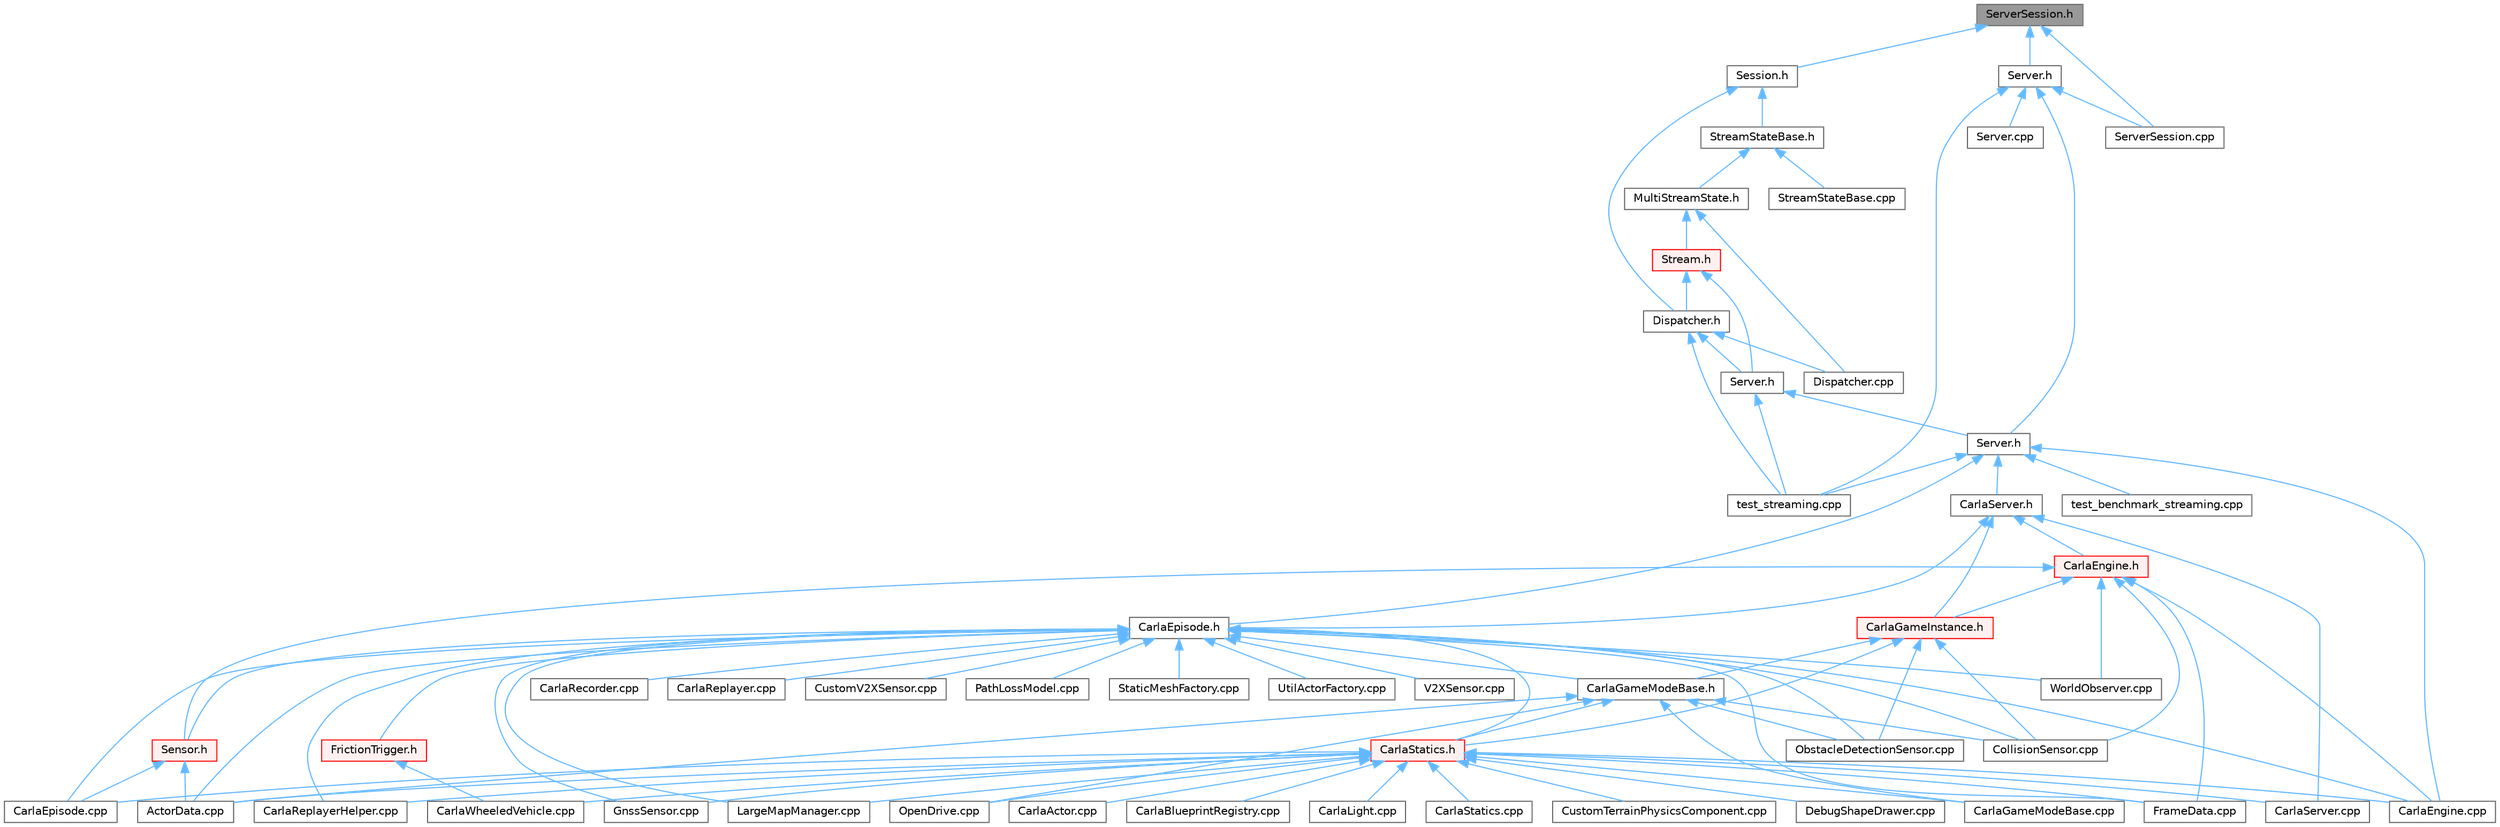 digraph "ServerSession.h"
{
 // INTERACTIVE_SVG=YES
 // LATEX_PDF_SIZE
  bgcolor="transparent";
  edge [fontname=Helvetica,fontsize=10,labelfontname=Helvetica,labelfontsize=10];
  node [fontname=Helvetica,fontsize=10,shape=box,height=0.2,width=0.4];
  Node1 [id="Node000001",label="ServerSession.h",height=0.2,width=0.4,color="gray40", fillcolor="grey60", style="filled", fontcolor="black",tooltip=" "];
  Node1 -> Node2 [id="edge1_Node000001_Node000002",dir="back",color="steelblue1",style="solid",tooltip=" "];
  Node2 [id="Node000002",label="Server.h",height=0.2,width=0.4,color="grey40", fillcolor="white", style="filled",URL="$d4/d57/streaming_2detail_2tcp_2Server_8h.html",tooltip=" "];
  Node2 -> Node3 [id="edge2_Node000002_Node000003",dir="back",color="steelblue1",style="solid",tooltip=" "];
  Node3 [id="Node000003",label="Server.cpp",height=0.2,width=0.4,color="grey40", fillcolor="white", style="filled",URL="$db/dd9/Server_8cpp.html",tooltip=" "];
  Node2 -> Node4 [id="edge3_Node000002_Node000004",dir="back",color="steelblue1",style="solid",tooltip=" "];
  Node4 [id="Node000004",label="Server.h",height=0.2,width=0.4,color="grey40", fillcolor="white", style="filled",URL="$d8/df6/streaming_2Server_8h.html",tooltip=" "];
  Node4 -> Node5 [id="edge4_Node000004_Node000005",dir="back",color="steelblue1",style="solid",tooltip=" "];
  Node5 [id="Node000005",label="CarlaEngine.cpp",height=0.2,width=0.4,color="grey40", fillcolor="white", style="filled",URL="$d6/da1/CarlaEngine_8cpp.html",tooltip=" "];
  Node4 -> Node6 [id="edge5_Node000004_Node000006",dir="back",color="steelblue1",style="solid",tooltip=" "];
  Node6 [id="Node000006",label="CarlaEpisode.h",height=0.2,width=0.4,color="grey40", fillcolor="white", style="filled",URL="$de/db8/CarlaEpisode_8h.html",tooltip=" "];
  Node6 -> Node7 [id="edge6_Node000006_Node000007",dir="back",color="steelblue1",style="solid",tooltip=" "];
  Node7 [id="Node000007",label="ActorData.cpp",height=0.2,width=0.4,color="grey40", fillcolor="white", style="filled",URL="$da/d7f/ActorData_8cpp.html",tooltip=" "];
  Node6 -> Node5 [id="edge7_Node000006_Node000005",dir="back",color="steelblue1",style="solid",tooltip=" "];
  Node6 -> Node8 [id="edge8_Node000006_Node000008",dir="back",color="steelblue1",style="solid",tooltip=" "];
  Node8 [id="Node000008",label="CarlaEpisode.cpp",height=0.2,width=0.4,color="grey40", fillcolor="white", style="filled",URL="$d6/dd9/CarlaEpisode_8cpp.html",tooltip=" "];
  Node6 -> Node9 [id="edge9_Node000006_Node000009",dir="back",color="steelblue1",style="solid",tooltip=" "];
  Node9 [id="Node000009",label="CarlaGameModeBase.h",height=0.2,width=0.4,color="grey40", fillcolor="white", style="filled",URL="$d3/d49/CarlaGameModeBase_8h.html",tooltip=" "];
  Node9 -> Node7 [id="edge10_Node000009_Node000007",dir="back",color="steelblue1",style="solid",tooltip=" "];
  Node9 -> Node10 [id="edge11_Node000009_Node000010",dir="back",color="steelblue1",style="solid",tooltip=" "];
  Node10 [id="Node000010",label="CarlaGameModeBase.cpp",height=0.2,width=0.4,color="grey40", fillcolor="white", style="filled",URL="$d0/d2e/CarlaGameModeBase_8cpp.html",tooltip=" "];
  Node9 -> Node11 [id="edge12_Node000009_Node000011",dir="back",color="steelblue1",style="solid",tooltip=" "];
  Node11 [id="Node000011",label="CarlaStatics.h",height=0.2,width=0.4,color="red", fillcolor="#FFF0F0", style="filled",URL="$d9/dc8/CarlaStatics_8h.html",tooltip=" "];
  Node11 -> Node7 [id="edge13_Node000011_Node000007",dir="back",color="steelblue1",style="solid",tooltip=" "];
  Node11 -> Node12 [id="edge14_Node000011_Node000012",dir="back",color="steelblue1",style="solid",tooltip=" "];
  Node12 [id="Node000012",label="CarlaActor.cpp",height=0.2,width=0.4,color="grey40", fillcolor="white", style="filled",URL="$d3/d43/CarlaActor_8cpp.html",tooltip=" "];
  Node11 -> Node13 [id="edge15_Node000011_Node000013",dir="back",color="steelblue1",style="solid",tooltip=" "];
  Node13 [id="Node000013",label="CarlaBlueprintRegistry.cpp",height=0.2,width=0.4,color="grey40", fillcolor="white", style="filled",URL="$d0/d3b/CarlaBlueprintRegistry_8cpp.html",tooltip=" "];
  Node11 -> Node5 [id="edge16_Node000011_Node000005",dir="back",color="steelblue1",style="solid",tooltip=" "];
  Node11 -> Node8 [id="edge17_Node000011_Node000008",dir="back",color="steelblue1",style="solid",tooltip=" "];
  Node11 -> Node10 [id="edge18_Node000011_Node000010",dir="back",color="steelblue1",style="solid",tooltip=" "];
  Node11 -> Node14 [id="edge19_Node000011_Node000014",dir="back",color="steelblue1",style="solid",tooltip=" "];
  Node14 [id="Node000014",label="CarlaLight.cpp",height=0.2,width=0.4,color="grey40", fillcolor="white", style="filled",URL="$d9/d95/CarlaLight_8cpp.html",tooltip=" "];
  Node11 -> Node15 [id="edge20_Node000011_Node000015",dir="back",color="steelblue1",style="solid",tooltip=" "];
  Node15 [id="Node000015",label="CarlaReplayerHelper.cpp",height=0.2,width=0.4,color="grey40", fillcolor="white", style="filled",URL="$d2/d32/CarlaReplayerHelper_8cpp.html",tooltip=" "];
  Node11 -> Node16 [id="edge21_Node000011_Node000016",dir="back",color="steelblue1",style="solid",tooltip=" "];
  Node16 [id="Node000016",label="CarlaServer.cpp",height=0.2,width=0.4,color="grey40", fillcolor="white", style="filled",URL="$db/d6c/CarlaServer_8cpp.html",tooltip=" "];
  Node11 -> Node17 [id="edge22_Node000011_Node000017",dir="back",color="steelblue1",style="solid",tooltip=" "];
  Node17 [id="Node000017",label="CarlaStatics.cpp",height=0.2,width=0.4,color="grey40", fillcolor="white", style="filled",URL="$d5/d6e/CarlaStatics_8cpp.html",tooltip=" "];
  Node11 -> Node18 [id="edge23_Node000011_Node000018",dir="back",color="steelblue1",style="solid",tooltip=" "];
  Node18 [id="Node000018",label="CarlaWheeledVehicle.cpp",height=0.2,width=0.4,color="grey40", fillcolor="white", style="filled",URL="$dc/d65/CarlaWheeledVehicle_8cpp.html",tooltip=" "];
  Node11 -> Node19 [id="edge24_Node000011_Node000019",dir="back",color="steelblue1",style="solid",tooltip=" "];
  Node19 [id="Node000019",label="CustomTerrainPhysicsComponent.cpp",height=0.2,width=0.4,color="grey40", fillcolor="white", style="filled",URL="$d1/d59/CustomTerrainPhysicsComponent_8cpp.html",tooltip=" "];
  Node11 -> Node20 [id="edge25_Node000011_Node000020",dir="back",color="steelblue1",style="solid",tooltip=" "];
  Node20 [id="Node000020",label="DebugShapeDrawer.cpp",height=0.2,width=0.4,color="grey40", fillcolor="white", style="filled",URL="$d3/d7b/DebugShapeDrawer_8cpp.html",tooltip=" "];
  Node11 -> Node21 [id="edge26_Node000011_Node000021",dir="back",color="steelblue1",style="solid",tooltip=" "];
  Node21 [id="Node000021",label="FrameData.cpp",height=0.2,width=0.4,color="grey40", fillcolor="white", style="filled",URL="$df/d8a/FrameData_8cpp.html",tooltip=" "];
  Node11 -> Node22 [id="edge27_Node000011_Node000022",dir="back",color="steelblue1",style="solid",tooltip=" "];
  Node22 [id="Node000022",label="GnssSensor.cpp",height=0.2,width=0.4,color="grey40", fillcolor="white", style="filled",URL="$d7/d22/GnssSensor_8cpp.html",tooltip=" "];
  Node11 -> Node23 [id="edge28_Node000011_Node000023",dir="back",color="steelblue1",style="solid",tooltip=" "];
  Node23 [id="Node000023",label="LargeMapManager.cpp",height=0.2,width=0.4,color="grey40", fillcolor="white", style="filled",URL="$df/d6c/LargeMapManager_8cpp.html",tooltip=" "];
  Node11 -> Node24 [id="edge29_Node000011_Node000024",dir="back",color="steelblue1",style="solid",tooltip=" "];
  Node24 [id="Node000024",label="OpenDrive.cpp",height=0.2,width=0.4,color="grey40", fillcolor="white", style="filled",URL="$d9/d30/Unreal_2CarlaUE4_2Plugins_2Carla_2Source_2Carla_2OpenDrive_2OpenDrive_8cpp.html",tooltip=" "];
  Node9 -> Node39 [id="edge30_Node000009_Node000039",dir="back",color="steelblue1",style="solid",tooltip=" "];
  Node39 [id="Node000039",label="CollisionSensor.cpp",height=0.2,width=0.4,color="grey40", fillcolor="white", style="filled",URL="$da/df0/CollisionSensor_8cpp.html",tooltip=" "];
  Node9 -> Node40 [id="edge31_Node000009_Node000040",dir="back",color="steelblue1",style="solid",tooltip=" "];
  Node40 [id="Node000040",label="ObstacleDetectionSensor.cpp",height=0.2,width=0.4,color="grey40", fillcolor="white", style="filled",URL="$d2/d70/ObstacleDetectionSensor_8cpp.html",tooltip=" "];
  Node9 -> Node24 [id="edge32_Node000009_Node000024",dir="back",color="steelblue1",style="solid",tooltip=" "];
  Node6 -> Node41 [id="edge33_Node000006_Node000041",dir="back",color="steelblue1",style="solid",tooltip=" "];
  Node41 [id="Node000041",label="CarlaRecorder.cpp",height=0.2,width=0.4,color="grey40", fillcolor="white", style="filled",URL="$da/d49/CarlaRecorder_8cpp.html",tooltip=" "];
  Node6 -> Node42 [id="edge34_Node000006_Node000042",dir="back",color="steelblue1",style="solid",tooltip=" "];
  Node42 [id="Node000042",label="CarlaReplayer.cpp",height=0.2,width=0.4,color="grey40", fillcolor="white", style="filled",URL="$db/dba/CarlaReplayer_8cpp.html",tooltip=" "];
  Node6 -> Node15 [id="edge35_Node000006_Node000015",dir="back",color="steelblue1",style="solid",tooltip=" "];
  Node6 -> Node11 [id="edge36_Node000006_Node000011",dir="back",color="steelblue1",style="solid",tooltip=" "];
  Node6 -> Node39 [id="edge37_Node000006_Node000039",dir="back",color="steelblue1",style="solid",tooltip=" "];
  Node6 -> Node43 [id="edge38_Node000006_Node000043",dir="back",color="steelblue1",style="solid",tooltip=" "];
  Node43 [id="Node000043",label="CustomV2XSensor.cpp",height=0.2,width=0.4,color="grey40", fillcolor="white", style="filled",URL="$d8/d97/CustomV2XSensor_8cpp.html",tooltip=" "];
  Node6 -> Node21 [id="edge39_Node000006_Node000021",dir="back",color="steelblue1",style="solid",tooltip=" "];
  Node6 -> Node44 [id="edge40_Node000006_Node000044",dir="back",color="steelblue1",style="solid",tooltip=" "];
  Node44 [id="Node000044",label="FrictionTrigger.h",height=0.2,width=0.4,color="red", fillcolor="#FFF0F0", style="filled",URL="$d4/d30/FrictionTrigger_8h.html",tooltip=" "];
  Node44 -> Node18 [id="edge41_Node000044_Node000018",dir="back",color="steelblue1",style="solid",tooltip=" "];
  Node6 -> Node22 [id="edge42_Node000006_Node000022",dir="back",color="steelblue1",style="solid",tooltip=" "];
  Node6 -> Node23 [id="edge43_Node000006_Node000023",dir="back",color="steelblue1",style="solid",tooltip=" "];
  Node6 -> Node40 [id="edge44_Node000006_Node000040",dir="back",color="steelblue1",style="solid",tooltip=" "];
  Node6 -> Node46 [id="edge45_Node000006_Node000046",dir="back",color="steelblue1",style="solid",tooltip=" "];
  Node46 [id="Node000046",label="PathLossModel.cpp",height=0.2,width=0.4,color="grey40", fillcolor="white", style="filled",URL="$d9/dcb/PathLossModel_8cpp.html",tooltip=" "];
  Node6 -> Node47 [id="edge46_Node000006_Node000047",dir="back",color="steelblue1",style="solid",tooltip=" "];
  Node47 [id="Node000047",label="Sensor.h",height=0.2,width=0.4,color="red", fillcolor="#FFF0F0", style="filled",URL="$d7/d7d/Unreal_2CarlaUE4_2Plugins_2Carla_2Source_2Carla_2Sensor_2Sensor_8h.html",tooltip=" "];
  Node47 -> Node7 [id="edge47_Node000047_Node000007",dir="back",color="steelblue1",style="solid",tooltip=" "];
  Node47 -> Node8 [id="edge48_Node000047_Node000008",dir="back",color="steelblue1",style="solid",tooltip=" "];
  Node6 -> Node76 [id="edge49_Node000006_Node000076",dir="back",color="steelblue1",style="solid",tooltip=" "];
  Node76 [id="Node000076",label="StaticMeshFactory.cpp",height=0.2,width=0.4,color="grey40", fillcolor="white", style="filled",URL="$d7/dc4/StaticMeshFactory_8cpp.html",tooltip=" "];
  Node6 -> Node77 [id="edge50_Node000006_Node000077",dir="back",color="steelblue1",style="solid",tooltip=" "];
  Node77 [id="Node000077",label="UtilActorFactory.cpp",height=0.2,width=0.4,color="grey40", fillcolor="white", style="filled",URL="$dc/df0/UtilActorFactory_8cpp.html",tooltip=" "];
  Node6 -> Node51 [id="edge51_Node000006_Node000051",dir="back",color="steelblue1",style="solid",tooltip=" "];
  Node51 [id="Node000051",label="V2XSensor.cpp",height=0.2,width=0.4,color="grey40", fillcolor="white", style="filled",URL="$d2/df9/V2XSensor_8cpp.html",tooltip=" "];
  Node6 -> Node95 [id="edge52_Node000006_Node000095",dir="back",color="steelblue1",style="solid",tooltip=" "];
  Node95 [id="Node000095",label="WorldObserver.cpp",height=0.2,width=0.4,color="grey40", fillcolor="white", style="filled",URL="$d9/de7/WorldObserver_8cpp.html",tooltip=" "];
  Node4 -> Node96 [id="edge53_Node000004_Node000096",dir="back",color="steelblue1",style="solid",tooltip=" "];
  Node96 [id="Node000096",label="CarlaServer.h",height=0.2,width=0.4,color="grey40", fillcolor="white", style="filled",URL="$d0/d35/CarlaServer_8h.html",tooltip=" "];
  Node96 -> Node97 [id="edge54_Node000096_Node000097",dir="back",color="steelblue1",style="solid",tooltip=" "];
  Node97 [id="Node000097",label="CarlaEngine.h",height=0.2,width=0.4,color="red", fillcolor="#FFF0F0", style="filled",URL="$d0/d11/CarlaEngine_8h.html",tooltip=" "];
  Node97 -> Node5 [id="edge55_Node000097_Node000005",dir="back",color="steelblue1",style="solid",tooltip=" "];
  Node97 -> Node100 [id="edge56_Node000097_Node000100",dir="back",color="steelblue1",style="solid",tooltip=" "];
  Node100 [id="Node000100",label="CarlaGameInstance.h",height=0.2,width=0.4,color="red", fillcolor="#FFF0F0", style="filled",URL="$d2/dba/CarlaGameInstance_8h.html",tooltip=" "];
  Node100 -> Node9 [id="edge57_Node000100_Node000009",dir="back",color="steelblue1",style="solid",tooltip=" "];
  Node100 -> Node11 [id="edge58_Node000100_Node000011",dir="back",color="steelblue1",style="solid",tooltip=" "];
  Node100 -> Node39 [id="edge59_Node000100_Node000039",dir="back",color="steelblue1",style="solid",tooltip=" "];
  Node100 -> Node40 [id="edge60_Node000100_Node000040",dir="back",color="steelblue1",style="solid",tooltip=" "];
  Node97 -> Node39 [id="edge61_Node000097_Node000039",dir="back",color="steelblue1",style="solid",tooltip=" "];
  Node97 -> Node21 [id="edge62_Node000097_Node000021",dir="back",color="steelblue1",style="solid",tooltip=" "];
  Node97 -> Node47 [id="edge63_Node000097_Node000047",dir="back",color="steelblue1",style="solid",tooltip=" "];
  Node97 -> Node95 [id="edge64_Node000097_Node000095",dir="back",color="steelblue1",style="solid",tooltip=" "];
  Node96 -> Node6 [id="edge65_Node000096_Node000006",dir="back",color="steelblue1",style="solid",tooltip=" "];
  Node96 -> Node100 [id="edge66_Node000096_Node000100",dir="back",color="steelblue1",style="solid",tooltip=" "];
  Node96 -> Node16 [id="edge67_Node000096_Node000016",dir="back",color="steelblue1",style="solid",tooltip=" "];
  Node4 -> Node107 [id="edge68_Node000004_Node000107",dir="back",color="steelblue1",style="solid",tooltip=" "];
  Node107 [id="Node000107",label="test_benchmark_streaming.cpp",height=0.2,width=0.4,color="grey40", fillcolor="white", style="filled",URL="$db/dc1/test__benchmark__streaming_8cpp.html",tooltip=" "];
  Node4 -> Node108 [id="edge69_Node000004_Node000108",dir="back",color="steelblue1",style="solid",tooltip=" "];
  Node108 [id="Node000108",label="test_streaming.cpp",height=0.2,width=0.4,color="grey40", fillcolor="white", style="filled",URL="$d3/d36/test__streaming_8cpp.html",tooltip=" "];
  Node2 -> Node109 [id="edge70_Node000002_Node000109",dir="back",color="steelblue1",style="solid",tooltip=" "];
  Node109 [id="Node000109",label="ServerSession.cpp",height=0.2,width=0.4,color="grey40", fillcolor="white", style="filled",URL="$df/d1e/ServerSession_8cpp.html",tooltip=" "];
  Node2 -> Node108 [id="edge71_Node000002_Node000108",dir="back",color="steelblue1",style="solid",tooltip=" "];
  Node1 -> Node109 [id="edge72_Node000001_Node000109",dir="back",color="steelblue1",style="solid",tooltip=" "];
  Node1 -> Node110 [id="edge73_Node000001_Node000110",dir="back",color="steelblue1",style="solid",tooltip=" "];
  Node110 [id="Node000110",label="Session.h",height=0.2,width=0.4,color="grey40", fillcolor="white", style="filled",URL="$d0/d53/Session_8h.html",tooltip=" "];
  Node110 -> Node111 [id="edge74_Node000110_Node000111",dir="back",color="steelblue1",style="solid",tooltip=" "];
  Node111 [id="Node000111",label="Dispatcher.h",height=0.2,width=0.4,color="grey40", fillcolor="white", style="filled",URL="$d7/d33/Dispatcher_8h.html",tooltip=" "];
  Node111 -> Node112 [id="edge75_Node000111_Node000112",dir="back",color="steelblue1",style="solid",tooltip=" "];
  Node112 [id="Node000112",label="Dispatcher.cpp",height=0.2,width=0.4,color="grey40", fillcolor="white", style="filled",URL="$db/dd1/Dispatcher_8cpp.html",tooltip=" "];
  Node111 -> Node113 [id="edge76_Node000111_Node000113",dir="back",color="steelblue1",style="solid",tooltip=" "];
  Node113 [id="Node000113",label="Server.h",height=0.2,width=0.4,color="grey40", fillcolor="white", style="filled",URL="$de/d03/streaming_2low__level_2Server_8h.html",tooltip=" "];
  Node113 -> Node4 [id="edge77_Node000113_Node000004",dir="back",color="steelblue1",style="solid",tooltip=" "];
  Node113 -> Node108 [id="edge78_Node000113_Node000108",dir="back",color="steelblue1",style="solid",tooltip=" "];
  Node111 -> Node108 [id="edge79_Node000111_Node000108",dir="back",color="steelblue1",style="solid",tooltip=" "];
  Node110 -> Node114 [id="edge80_Node000110_Node000114",dir="back",color="steelblue1",style="solid",tooltip=" "];
  Node114 [id="Node000114",label="StreamStateBase.h",height=0.2,width=0.4,color="grey40", fillcolor="white", style="filled",URL="$de/d69/StreamStateBase_8h.html",tooltip=" "];
  Node114 -> Node115 [id="edge81_Node000114_Node000115",dir="back",color="steelblue1",style="solid",tooltip=" "];
  Node115 [id="Node000115",label="MultiStreamState.h",height=0.2,width=0.4,color="grey40", fillcolor="white", style="filled",URL="$df/dc5/MultiStreamState_8h.html",tooltip=" "];
  Node115 -> Node112 [id="edge82_Node000115_Node000112",dir="back",color="steelblue1",style="solid",tooltip=" "];
  Node115 -> Node116 [id="edge83_Node000115_Node000116",dir="back",color="steelblue1",style="solid",tooltip=" "];
  Node116 [id="Node000116",label="Stream.h",height=0.2,width=0.4,color="red", fillcolor="#FFF0F0", style="filled",URL="$de/dd1/Stream_8h.html",tooltip=" "];
  Node116 -> Node111 [id="edge84_Node000116_Node000111",dir="back",color="steelblue1",style="solid",tooltip=" "];
  Node116 -> Node113 [id="edge85_Node000116_Node000113",dir="back",color="steelblue1",style="solid",tooltip=" "];
  Node114 -> Node134 [id="edge86_Node000114_Node000134",dir="back",color="steelblue1",style="solid",tooltip=" "];
  Node134 [id="Node000134",label="StreamStateBase.cpp",height=0.2,width=0.4,color="grey40", fillcolor="white", style="filled",URL="$dc/d98/StreamStateBase_8cpp.html",tooltip=" "];
}
